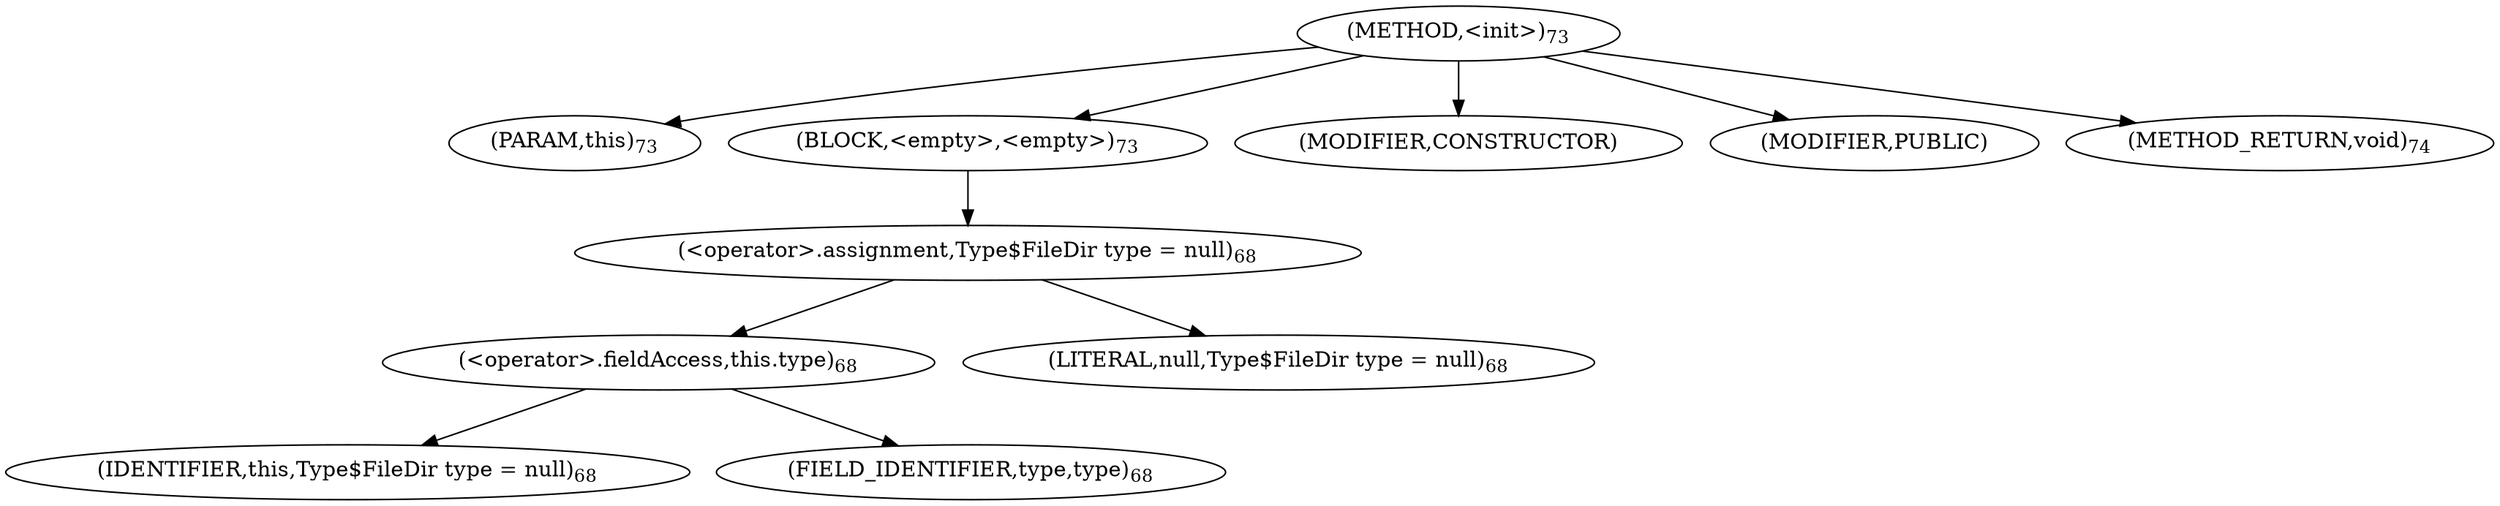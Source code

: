 digraph "&lt;init&gt;" {  
"82" [label = <(METHOD,&lt;init&gt;)<SUB>73</SUB>> ]
"83" [label = <(PARAM,this)<SUB>73</SUB>> ]
"84" [label = <(BLOCK,&lt;empty&gt;,&lt;empty&gt;)<SUB>73</SUB>> ]
"85" [label = <(&lt;operator&gt;.assignment,Type$FileDir type = null)<SUB>68</SUB>> ]
"86" [label = <(&lt;operator&gt;.fieldAccess,this.type)<SUB>68</SUB>> ]
"87" [label = <(IDENTIFIER,this,Type$FileDir type = null)<SUB>68</SUB>> ]
"88" [label = <(FIELD_IDENTIFIER,type,type)<SUB>68</SUB>> ]
"89" [label = <(LITERAL,null,Type$FileDir type = null)<SUB>68</SUB>> ]
"90" [label = <(MODIFIER,CONSTRUCTOR)> ]
"91" [label = <(MODIFIER,PUBLIC)> ]
"92" [label = <(METHOD_RETURN,void)<SUB>74</SUB>> ]
  "82" -> "83" 
  "82" -> "84" 
  "82" -> "90" 
  "82" -> "91" 
  "82" -> "92" 
  "84" -> "85" 
  "85" -> "86" 
  "85" -> "89" 
  "86" -> "87" 
  "86" -> "88" 
}
